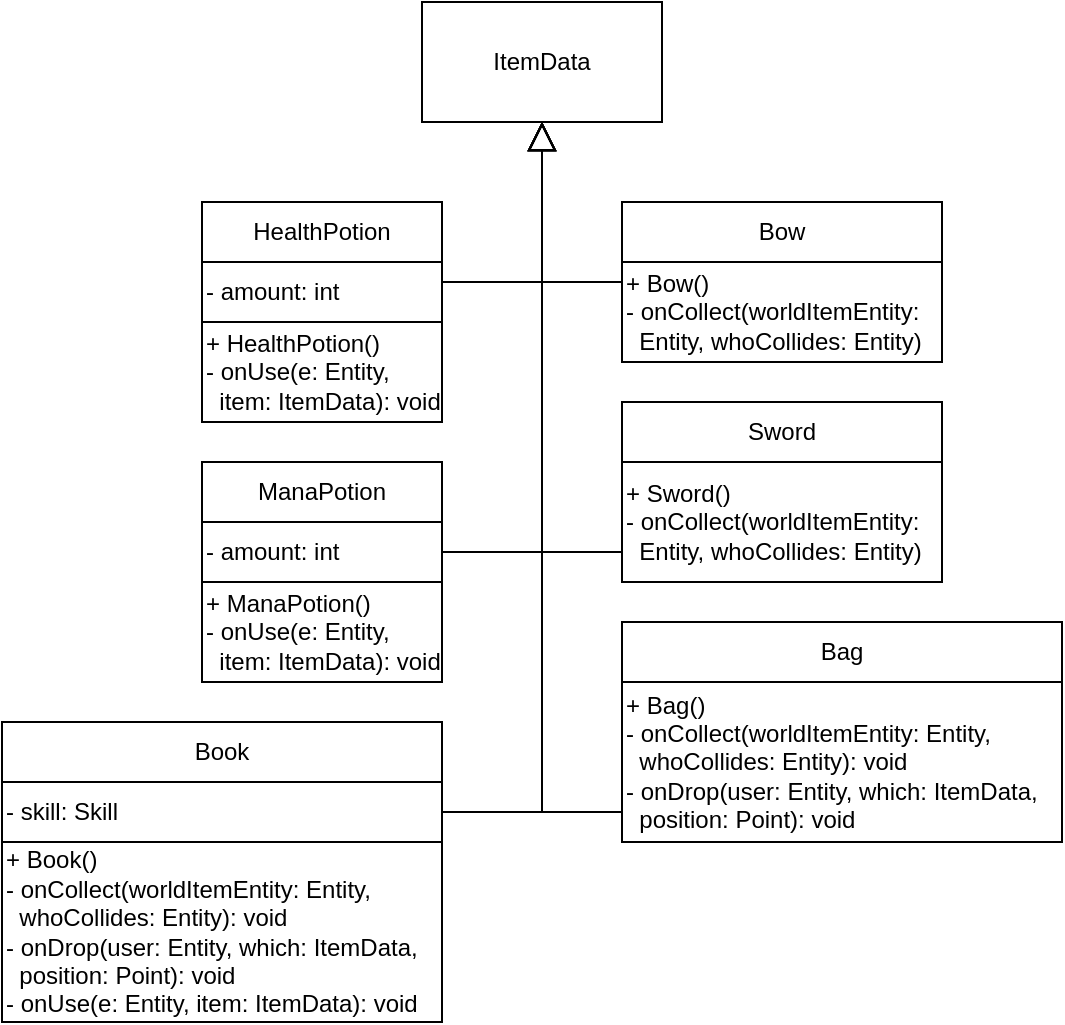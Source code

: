 <mxfile version="21.3.1">
  <diagram name="Seite-1" id="PcpOnX4EOYFfyV1ImI5l">
    <mxGraphModel dx="1114" dy="606" grid="1" gridSize="10" guides="1" tooltips="1" connect="1" arrows="1" fold="1" page="1" pageScale="1" pageWidth="827" pageHeight="1169" math="0" shadow="0">
      <root>
        <mxCell id="0" />
        <mxCell id="1" parent="0" />
        <mxCell id="uaBq9zek2bAl0s_DNd-q-11" style="edgeStyle=orthogonalEdgeStyle;rounded=0;orthogonalLoop=1;jettySize=auto;html=1;exitX=1;exitY=0.5;exitDx=0;exitDy=0;entryX=0.5;entryY=1;entryDx=0;entryDy=0;endSize=12;endArrow=block;endFill=0;" edge="1" parent="1" source="uaBq9zek2bAl0s_DNd-q-20" target="uaBq9zek2bAl0s_DNd-q-7">
          <mxGeometry relative="1" as="geometry">
            <Array as="points">
              <mxPoint x="300" y="505" />
            </Array>
          </mxGeometry>
        </mxCell>
        <mxCell id="uaBq9zek2bAl0s_DNd-q-34" style="edgeStyle=orthogonalEdgeStyle;rounded=0;orthogonalLoop=1;jettySize=auto;html=1;exitX=0;exitY=0.813;exitDx=0;exitDy=0;entryX=0.5;entryY=1;entryDx=0;entryDy=0;endSize=12;endArrow=block;endFill=0;exitPerimeter=0;" edge="1" parent="uaBq9zek2bAl0s_DNd-q-11" source="uaBq9zek2bAl0s_DNd-q-24">
          <mxGeometry relative="1" as="geometry">
            <mxPoint x="250" y="505" as="sourcePoint" />
            <mxPoint x="300" y="160" as="targetPoint" />
            <Array as="points">
              <mxPoint x="300" y="505" />
            </Array>
          </mxGeometry>
        </mxCell>
        <mxCell id="uaBq9zek2bAl0s_DNd-q-1" value="Book" style="rounded=0;whiteSpace=wrap;html=1;labelBackgroundColor=none;" vertex="1" parent="1">
          <mxGeometry x="30" y="460" width="220" height="30" as="geometry" />
        </mxCell>
        <mxCell id="uaBq9zek2bAl0s_DNd-q-2" value="Bow" style="rounded=0;whiteSpace=wrap;html=1;labelBackgroundColor=none;" vertex="1" parent="1">
          <mxGeometry x="340" y="200" width="160" height="30" as="geometry" />
        </mxCell>
        <mxCell id="uaBq9zek2bAl0s_DNd-q-9" style="edgeStyle=orthogonalEdgeStyle;rounded=0;orthogonalLoop=1;jettySize=auto;html=1;exitX=1;exitY=0.5;exitDx=0;exitDy=0;entryX=0.5;entryY=1;entryDx=0;entryDy=0;endArrow=block;endFill=0;endSize=12;labelBackgroundColor=none;fontColor=default;" edge="1" parent="1" source="uaBq9zek2bAl0s_DNd-q-18" target="uaBq9zek2bAl0s_DNd-q-7">
          <mxGeometry relative="1" as="geometry">
            <Array as="points">
              <mxPoint x="300" y="375" />
            </Array>
          </mxGeometry>
        </mxCell>
        <mxCell id="uaBq9zek2bAl0s_DNd-q-3" value="ManaPotion" style="rounded=0;whiteSpace=wrap;html=1;labelBackgroundColor=none;" vertex="1" parent="1">
          <mxGeometry x="130" y="330" width="120" height="30" as="geometry" />
        </mxCell>
        <mxCell id="uaBq9zek2bAl0s_DNd-q-4" value="Sword" style="rounded=0;whiteSpace=wrap;html=1;labelBackgroundColor=none;" vertex="1" parent="1">
          <mxGeometry x="340" y="300" width="160" height="30" as="geometry" />
        </mxCell>
        <mxCell id="uaBq9zek2bAl0s_DNd-q-5" value="Bag" style="rounded=0;whiteSpace=wrap;html=1;labelBackgroundColor=none;" vertex="1" parent="1">
          <mxGeometry x="340" y="410" width="220" height="30" as="geometry" />
        </mxCell>
        <mxCell id="uaBq9zek2bAl0s_DNd-q-8" style="edgeStyle=orthogonalEdgeStyle;rounded=0;orthogonalLoop=1;jettySize=auto;html=1;exitX=1;exitY=0.5;exitDx=0;exitDy=0;entryX=0.5;entryY=1;entryDx=0;entryDy=0;endArrow=block;endFill=0;endSize=12;labelBackgroundColor=none;fontColor=default;" edge="1" parent="1" source="uaBq9zek2bAl0s_DNd-q-15" target="uaBq9zek2bAl0s_DNd-q-7">
          <mxGeometry relative="1" as="geometry">
            <Array as="points">
              <mxPoint x="250" y="240" />
              <mxPoint x="300" y="240" />
            </Array>
          </mxGeometry>
        </mxCell>
        <mxCell id="uaBq9zek2bAl0s_DNd-q-6" value="HealthPotion" style="rounded=0;whiteSpace=wrap;html=1;labelBackgroundColor=none;" vertex="1" parent="1">
          <mxGeometry x="130" y="200" width="120" height="30" as="geometry" />
        </mxCell>
        <mxCell id="uaBq9zek2bAl0s_DNd-q-7" value="ItemData" style="rounded=0;whiteSpace=wrap;html=1;labelBackgroundColor=none;" vertex="1" parent="1">
          <mxGeometry x="240" y="100" width="120" height="60" as="geometry" />
        </mxCell>
        <mxCell id="uaBq9zek2bAl0s_DNd-q-12" style="edgeStyle=orthogonalEdgeStyle;rounded=0;orthogonalLoop=1;jettySize=auto;html=1;exitX=0;exitY=0.25;exitDx=0;exitDy=0;entryX=0.5;entryY=1;entryDx=0;entryDy=0;endSize=12;endArrow=block;endFill=0;" edge="1" parent="1" source="uaBq9zek2bAl0s_DNd-q-22" target="uaBq9zek2bAl0s_DNd-q-7">
          <mxGeometry relative="1" as="geometry">
            <mxPoint x="538" y="270" as="sourcePoint" />
            <mxPoint x="640" y="110" as="targetPoint" />
            <Array as="points">
              <mxPoint x="340" y="240" />
              <mxPoint x="300" y="240" />
            </Array>
          </mxGeometry>
        </mxCell>
        <mxCell id="uaBq9zek2bAl0s_DNd-q-13" style="edgeStyle=orthogonalEdgeStyle;rounded=0;orthogonalLoop=1;jettySize=auto;html=1;exitX=0;exitY=0.75;exitDx=0;exitDy=0;entryX=0.5;entryY=1;entryDx=0;entryDy=0;endSize=12;endArrow=block;endFill=0;" edge="1" parent="1" source="uaBq9zek2bAl0s_DNd-q-23" target="uaBq9zek2bAl0s_DNd-q-7">
          <mxGeometry relative="1" as="geometry">
            <mxPoint x="530" y="290" as="sourcePoint" />
            <mxPoint x="632" y="130" as="targetPoint" />
            <Array as="points">
              <mxPoint x="300" y="375" />
            </Array>
          </mxGeometry>
        </mxCell>
        <mxCell id="uaBq9zek2bAl0s_DNd-q-15" value="- amount: int" style="rounded=0;whiteSpace=wrap;html=1;align=left;" vertex="1" parent="1">
          <mxGeometry x="130" y="230" width="120" height="30" as="geometry" />
        </mxCell>
        <mxCell id="uaBq9zek2bAl0s_DNd-q-16" value="+ HealthPotion()&lt;br&gt;- onUse(e: Entity,&amp;nbsp; &amp;nbsp; &amp;nbsp; &amp;nbsp; &amp;nbsp; item: ItemData): void" style="rounded=0;whiteSpace=wrap;html=1;align=left;" vertex="1" parent="1">
          <mxGeometry x="130" y="260" width="120" height="50" as="geometry" />
        </mxCell>
        <mxCell id="uaBq9zek2bAl0s_DNd-q-18" value="- amount: int" style="rounded=0;whiteSpace=wrap;html=1;align=left;" vertex="1" parent="1">
          <mxGeometry x="130" y="360" width="120" height="30" as="geometry" />
        </mxCell>
        <mxCell id="uaBq9zek2bAl0s_DNd-q-19" value="+ ManaPotion()&lt;br&gt;- onUse(e: Entity,&amp;nbsp; &amp;nbsp; &amp;nbsp; &amp;nbsp; &amp;nbsp; item: ItemData): void" style="rounded=0;whiteSpace=wrap;html=1;align=left;" vertex="1" parent="1">
          <mxGeometry x="130" y="390" width="120" height="50" as="geometry" />
        </mxCell>
        <mxCell id="uaBq9zek2bAl0s_DNd-q-20" value="- skill: Skill" style="rounded=0;whiteSpace=wrap;html=1;align=left;" vertex="1" parent="1">
          <mxGeometry x="30" y="490" width="220" height="30" as="geometry" />
        </mxCell>
        <mxCell id="uaBq9zek2bAl0s_DNd-q-21" value="+ Book()&lt;br&gt;- onCollect(worldItemEntity: Entity,&amp;nbsp; &amp;nbsp; &amp;nbsp; &amp;nbsp; &amp;nbsp; &amp;nbsp; whoCollides: Entity): void&lt;br&gt;- onDrop(user: Entity, which: ItemData,&amp;nbsp; &amp;nbsp; &amp;nbsp; position: Point): void&lt;br&gt;- onUse(e: Entity, item: ItemData): void" style="rounded=0;whiteSpace=wrap;html=1;align=left;" vertex="1" parent="1">
          <mxGeometry x="30" y="520" width="220" height="90" as="geometry" />
        </mxCell>
        <mxCell id="uaBq9zek2bAl0s_DNd-q-22" value="+ Bow()&lt;br&gt;- onCollect(worldItemEntity:&amp;nbsp; &amp;nbsp; &amp;nbsp; Entity, whoCollides: Entity)" style="rounded=0;whiteSpace=wrap;html=1;align=left;" vertex="1" parent="1">
          <mxGeometry x="340" y="230" width="160" height="50" as="geometry" />
        </mxCell>
        <mxCell id="uaBq9zek2bAl0s_DNd-q-23" value="+ Sword()&lt;br&gt;- onCollect(worldItemEntity:&amp;nbsp; &amp;nbsp; &amp;nbsp; Entity, whoCollides: Entity)" style="rounded=0;whiteSpace=wrap;html=1;align=left;" vertex="1" parent="1">
          <mxGeometry x="340" y="330" width="160" height="60" as="geometry" />
        </mxCell>
        <mxCell id="uaBq9zek2bAl0s_DNd-q-24" value="+ Bag()&lt;br&gt;- onCollect(worldItemEntity: Entity,&amp;nbsp; &amp;nbsp; &amp;nbsp; &amp;nbsp; &amp;nbsp; &amp;nbsp; whoCollides: Entity): void&lt;br style=&quot;border-color: var(--border-color);&quot;&gt;- onDrop(user: Entity, which: ItemData,&amp;nbsp; &amp;nbsp; &amp;nbsp; position: Point): void" style="rounded=0;whiteSpace=wrap;html=1;align=left;" vertex="1" parent="1">
          <mxGeometry x="340" y="440" width="220" height="80" as="geometry" />
        </mxCell>
      </root>
    </mxGraphModel>
  </diagram>
</mxfile>
